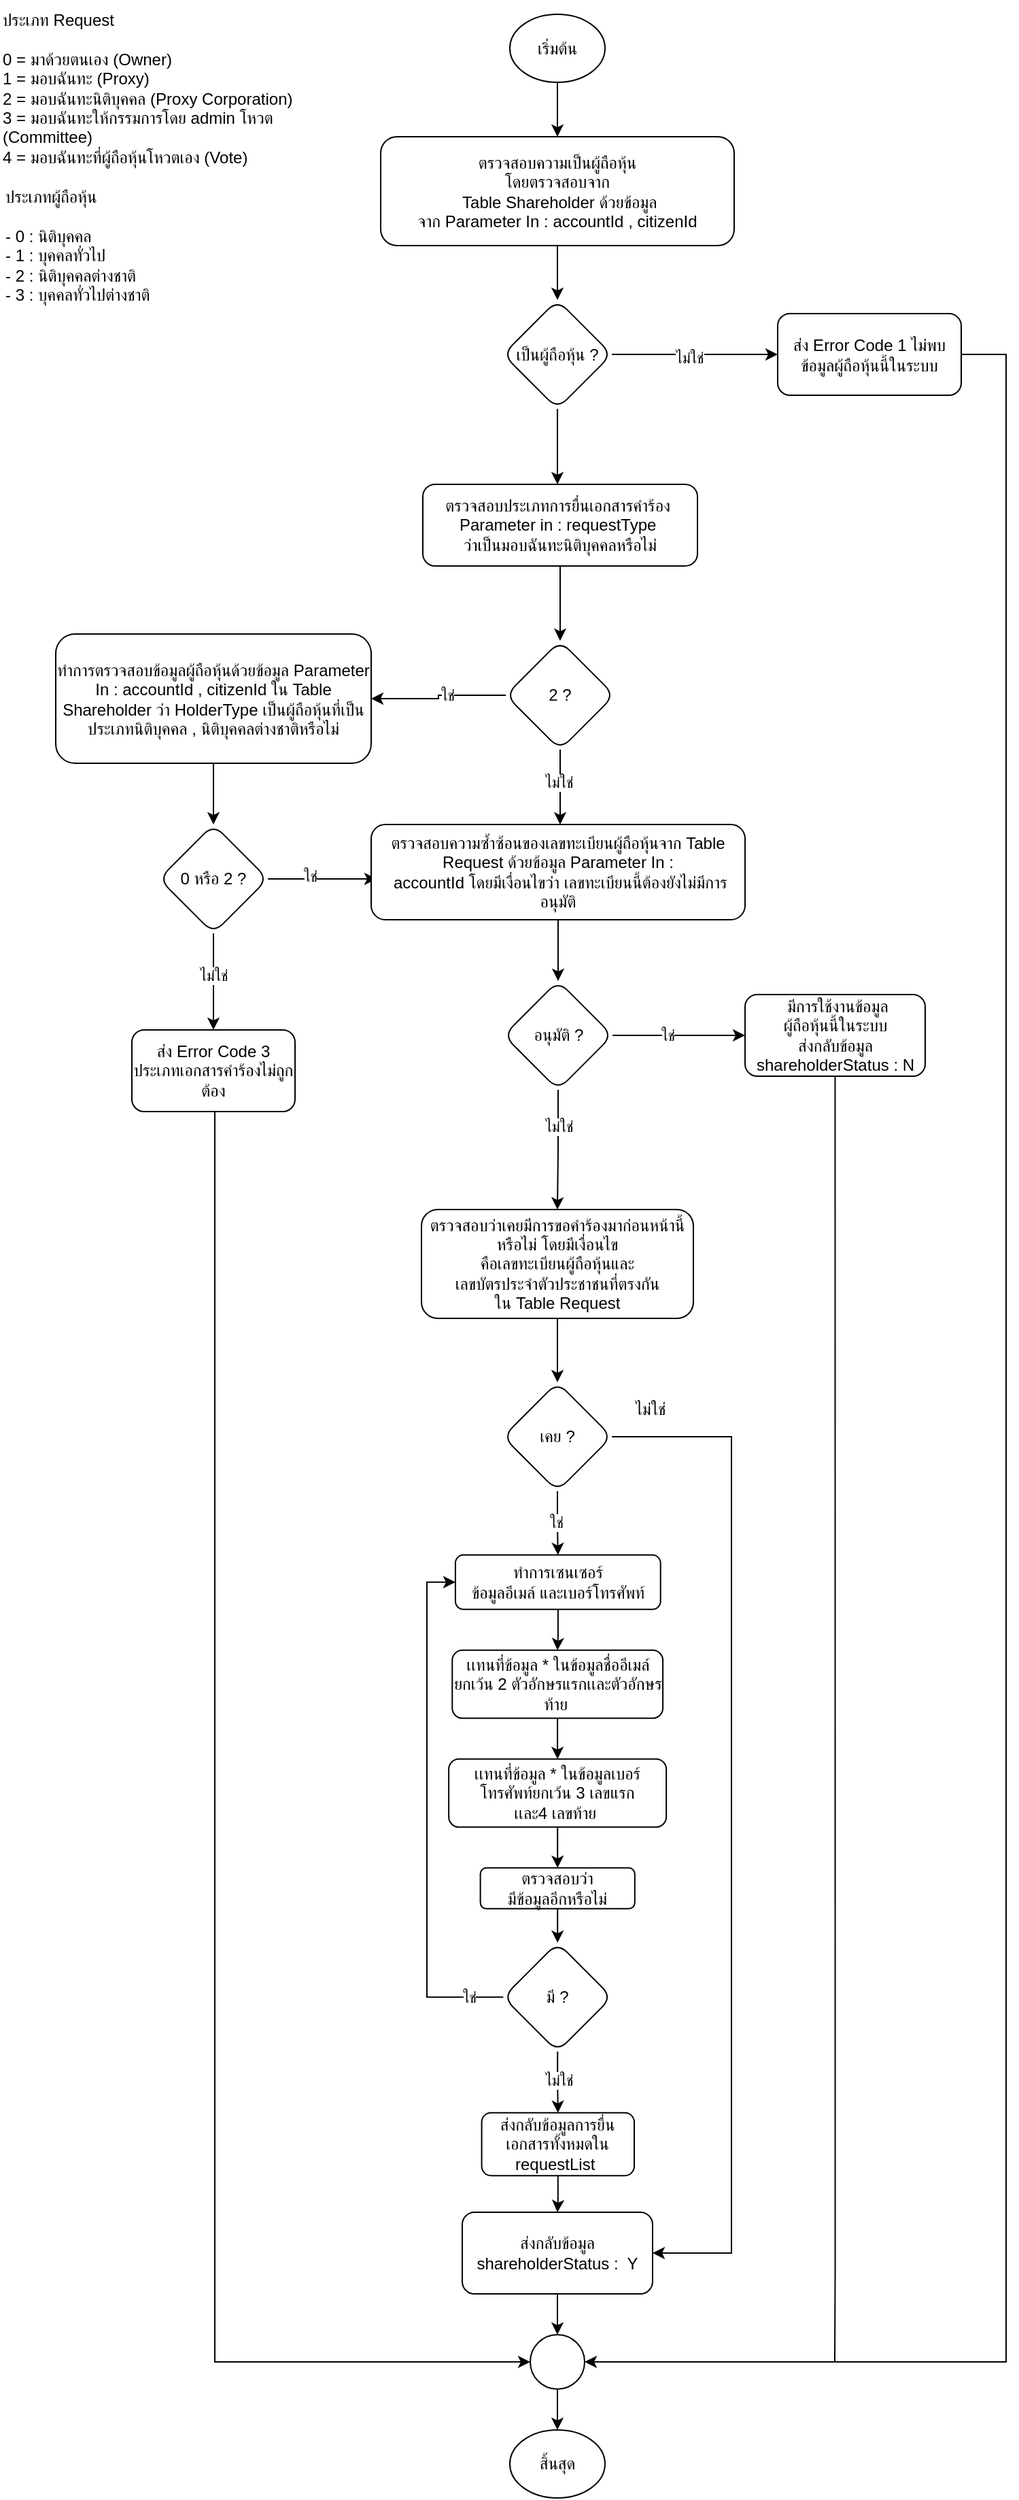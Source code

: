 <mxfile version="20.3.7" type="github">
  <diagram id="r1KlR5gyU6nK87SkoTvP" name="หน้า-1">
    <mxGraphModel dx="-2125" dy="633" grid="1" gridSize="10" guides="1" tooltips="1" connect="1" arrows="1" fold="1" page="1" pageScale="1" pageWidth="827" pageHeight="1169" math="0" shadow="0">
      <root>
        <mxCell id="0" />
        <mxCell id="1" parent="0" />
        <mxCell id="0vgLoU7KYHpGFXRAv0XJ-94" value="เริ่มต้น" style="ellipse;whiteSpace=wrap;html=1;" vertex="1" parent="1">
          <mxGeometry x="3727" y="54.5" width="70" height="50" as="geometry" />
        </mxCell>
        <mxCell id="0vgLoU7KYHpGFXRAv0XJ-95" value="ตรวจสอบความเป็นผู้ถือหุ้น &lt;br&gt;โดยตรวจสอบจาก&lt;br&gt;&amp;nbsp;Table Shareholder ด้วยข้อมูล&lt;br&gt;จาก Parameter In : accountId , citizenId" style="whiteSpace=wrap;html=1;rounded=1;" vertex="1" parent="1">
          <mxGeometry x="3632" y="144.5" width="260" height="80" as="geometry" />
        </mxCell>
        <mxCell id="0vgLoU7KYHpGFXRAv0XJ-96" value="" style="edgeStyle=orthogonalEdgeStyle;rounded=0;orthogonalLoop=1;jettySize=auto;html=1;" edge="1" parent="1" source="0vgLoU7KYHpGFXRAv0XJ-94" target="0vgLoU7KYHpGFXRAv0XJ-95">
          <mxGeometry relative="1" as="geometry">
            <mxPoint x="3429.25" y="164.5" as="targetPoint" />
          </mxGeometry>
        </mxCell>
        <mxCell id="0vgLoU7KYHpGFXRAv0XJ-97" value="" style="edgeStyle=orthogonalEdgeStyle;rounded=0;orthogonalLoop=1;jettySize=auto;html=1;" edge="1" parent="1" source="0vgLoU7KYHpGFXRAv0XJ-95" target="0vgLoU7KYHpGFXRAv0XJ-100">
          <mxGeometry relative="1" as="geometry" />
        </mxCell>
        <mxCell id="0vgLoU7KYHpGFXRAv0XJ-98" value="ประเภท Request &lt;br&gt;&lt;br&gt;0 = มาด้วยตนเอง (Owner)&lt;br&gt;1 = มอบฉันทะ (Proxy)&lt;br&gt;2 = มอบฉันทะนิติบุคคล (Proxy Corporation)&lt;br&gt;3 = มอบฉันทะให้กรรมการโดย admin โหวต (Committee)&lt;br&gt;4 = มอบฉันทะที่ผู้ถือหุ้นโหวตเอง (Vote)" style="text;whiteSpace=wrap;html=1;" vertex="1" parent="1">
          <mxGeometry x="3352" y="44.5" width="260" height="110" as="geometry" />
        </mxCell>
        <mxCell id="0vgLoU7KYHpGFXRAv0XJ-99" value="ประเภทผู้ถือหุ้น&lt;br&gt;&lt;br&gt;- 0 : นิติบุคคล&lt;br&gt;- 1 : บุคคลทั่วไป&lt;br&gt;- 2 : นิติบุคคลต่างชาติ&lt;br&gt;- 3 : บุคคลทั่วไปต่างชาติ" style="text;whiteSpace=wrap;html=1;" vertex="1" parent="1">
          <mxGeometry x="3354" y="174.5" width="160" height="100" as="geometry" />
        </mxCell>
        <mxCell id="0vgLoU7KYHpGFXRAv0XJ-148" style="edgeStyle=orthogonalEdgeStyle;rounded=0;orthogonalLoop=1;jettySize=auto;html=1;endArrow=classic;endFill=1;" edge="1" parent="1" source="0vgLoU7KYHpGFXRAv0XJ-100">
          <mxGeometry relative="1" as="geometry">
            <mxPoint x="3762" y="400" as="targetPoint" />
          </mxGeometry>
        </mxCell>
        <mxCell id="0vgLoU7KYHpGFXRAv0XJ-100" value="เป็นผู้ถือหุ้น ?" style="rhombus;whiteSpace=wrap;html=1;rounded=1;" vertex="1" parent="1">
          <mxGeometry x="3722" y="264.5" width="80" height="80" as="geometry" />
        </mxCell>
        <mxCell id="0vgLoU7KYHpGFXRAv0XJ-102" value="ส่ง Error Code 1 ไม่พบข้อมูลผู้ถือหุ้นนี้ในระบบ" style="whiteSpace=wrap;html=1;rounded=1;" vertex="1" parent="1">
          <mxGeometry x="3924" y="274.5" width="135" height="60" as="geometry" />
        </mxCell>
        <mxCell id="0vgLoU7KYHpGFXRAv0XJ-103" value="" style="edgeStyle=orthogonalEdgeStyle;rounded=0;orthogonalLoop=1;jettySize=auto;html=1;" edge="1" parent="1" source="0vgLoU7KYHpGFXRAv0XJ-100" target="0vgLoU7KYHpGFXRAv0XJ-102">
          <mxGeometry relative="1" as="geometry" />
        </mxCell>
        <mxCell id="0vgLoU7KYHpGFXRAv0XJ-104" value="ไม่ใช่" style="edgeLabel;html=1;align=center;verticalAlign=middle;resizable=0;points=[];" vertex="1" connectable="0" parent="0vgLoU7KYHpGFXRAv0XJ-103">
          <mxGeometry x="-0.075" y="-2" relative="1" as="geometry">
            <mxPoint as="offset" />
          </mxGeometry>
        </mxCell>
        <mxCell id="0vgLoU7KYHpGFXRAv0XJ-114" value="" style="group" vertex="1" connectable="0" parent="1">
          <mxGeometry x="3663" y="400" width="202" height="60" as="geometry" />
        </mxCell>
        <mxCell id="0vgLoU7KYHpGFXRAv0XJ-115" value="ตรวจสอบประเภทการยื่นเอกสารคำร้อง&amp;nbsp;&lt;br&gt;Parameter in : requestType&amp;nbsp;&lt;br&gt;ว่าเป็นมอบฉันทะนิติบุคคลหรือไม่" style="whiteSpace=wrap;html=1;rounded=1;" vertex="1" parent="0vgLoU7KYHpGFXRAv0XJ-114">
          <mxGeometry width="202" height="60" as="geometry" />
        </mxCell>
        <mxCell id="0vgLoU7KYHpGFXRAv0XJ-116" value="" style="edgeStyle=orthogonalEdgeStyle;rounded=0;orthogonalLoop=1;jettySize=auto;html=1;" edge="1" parent="1" source="0vgLoU7KYHpGFXRAv0XJ-115" target="0vgLoU7KYHpGFXRAv0XJ-125">
          <mxGeometry relative="1" as="geometry" />
        </mxCell>
        <mxCell id="0vgLoU7KYHpGFXRAv0XJ-101" style="edgeStyle=orthogonalEdgeStyle;rounded=0;orthogonalLoop=1;jettySize=auto;html=1;entryX=1;entryY=0.5;entryDx=0;entryDy=0;" edge="1" parent="1" source="0vgLoU7KYHpGFXRAv0XJ-102" target="0vgLoU7KYHpGFXRAv0XJ-118">
          <mxGeometry relative="1" as="geometry">
            <mxPoint x="3882" y="1674.5" as="targetPoint" />
            <Array as="points">
              <mxPoint x="4092" y="305" />
              <mxPoint x="4092" y="1780" />
            </Array>
          </mxGeometry>
        </mxCell>
        <mxCell id="0vgLoU7KYHpGFXRAv0XJ-121" style="edgeStyle=orthogonalEdgeStyle;rounded=0;orthogonalLoop=1;jettySize=auto;html=1;endArrow=none;endFill=0;exitX=0.5;exitY=1;exitDx=0;exitDy=0;" edge="1" parent="1" source="0vgLoU7KYHpGFXRAv0XJ-168">
          <mxGeometry relative="1" as="geometry">
            <mxPoint x="3970" y="1780" as="targetPoint" />
            <Array as="points">
              <mxPoint x="3966" y="1710" />
              <mxPoint x="3966" y="1780" />
            </Array>
            <mxPoint x="3966" y="589.5" as="sourcePoint" />
          </mxGeometry>
        </mxCell>
        <mxCell id="0vgLoU7KYHpGFXRAv0XJ-125" value="2 ?" style="rhombus;whiteSpace=wrap;html=1;rounded=1;" vertex="1" parent="1">
          <mxGeometry x="3724" y="515" width="80" height="80" as="geometry" />
        </mxCell>
        <mxCell id="0vgLoU7KYHpGFXRAv0XJ-126" value="ทำการตรวจสอบข้อมูลผู้ถือหุ้นด้วยข้อมูล Parameter In : accountId , citizenId ใน Table Shareholder ว่า HolderType เป็นผู้ถือหุ้นที่เป็นประเภทนิติบุคคล , นิติบุคคลต่างชาติหรือไม่" style="whiteSpace=wrap;html=1;rounded=1;" vertex="1" parent="1">
          <mxGeometry x="3393" y="510" width="232" height="95" as="geometry" />
        </mxCell>
        <mxCell id="0vgLoU7KYHpGFXRAv0XJ-127" value="" style="edgeStyle=orthogonalEdgeStyle;rounded=0;orthogonalLoop=1;jettySize=auto;html=1;" edge="1" parent="1" source="0vgLoU7KYHpGFXRAv0XJ-125" target="0vgLoU7KYHpGFXRAv0XJ-126">
          <mxGeometry relative="1" as="geometry" />
        </mxCell>
        <mxCell id="0vgLoU7KYHpGFXRAv0XJ-128" value="ใช่" style="edgeLabel;html=1;align=center;verticalAlign=middle;resizable=0;points=[];" vertex="1" connectable="0" parent="0vgLoU7KYHpGFXRAv0XJ-127">
          <mxGeometry x="-0.156" y="3" relative="1" as="geometry">
            <mxPoint y="-3" as="offset" />
          </mxGeometry>
        </mxCell>
        <mxCell id="0vgLoU7KYHpGFXRAv0XJ-129" value="0 หรือ 2 ?" style="rhombus;whiteSpace=wrap;html=1;rounded=1;" vertex="1" parent="1">
          <mxGeometry x="3469" y="650" width="80" height="80" as="geometry" />
        </mxCell>
        <mxCell id="0vgLoU7KYHpGFXRAv0XJ-130" value="" style="edgeStyle=orthogonalEdgeStyle;rounded=0;orthogonalLoop=1;jettySize=auto;html=1;" edge="1" parent="1" source="0vgLoU7KYHpGFXRAv0XJ-126" target="0vgLoU7KYHpGFXRAv0XJ-129">
          <mxGeometry relative="1" as="geometry" />
        </mxCell>
        <mxCell id="0vgLoU7KYHpGFXRAv0XJ-131" value="ส่ง Error Code 3 ประเภทเอกสารคำร้องไม่ถูกต้อง" style="whiteSpace=wrap;html=1;rounded=1;" vertex="1" parent="1">
          <mxGeometry x="3449" y="801" width="120" height="60" as="geometry" />
        </mxCell>
        <mxCell id="0vgLoU7KYHpGFXRAv0XJ-132" value="" style="edgeStyle=orthogonalEdgeStyle;rounded=0;orthogonalLoop=1;jettySize=auto;html=1;" edge="1" parent="1" source="0vgLoU7KYHpGFXRAv0XJ-129" target="0vgLoU7KYHpGFXRAv0XJ-131">
          <mxGeometry relative="1" as="geometry" />
        </mxCell>
        <mxCell id="0vgLoU7KYHpGFXRAv0XJ-133" value="ไม่ใช่" style="edgeLabel;html=1;align=center;verticalAlign=middle;resizable=0;points=[];" vertex="1" connectable="0" parent="0vgLoU7KYHpGFXRAv0XJ-132">
          <mxGeometry x="-0.134" relative="1" as="geometry">
            <mxPoint as="offset" />
          </mxGeometry>
        </mxCell>
        <mxCell id="0vgLoU7KYHpGFXRAv0XJ-134" value="" style="edgeStyle=orthogonalEdgeStyle;rounded=0;orthogonalLoop=1;jettySize=auto;html=1;entryX=0;entryY=0.5;entryDx=0;entryDy=0;" edge="1" parent="1" source="0vgLoU7KYHpGFXRAv0XJ-129">
          <mxGeometry relative="1" as="geometry">
            <mxPoint x="3629" y="690" as="targetPoint" />
            <Array as="points" />
          </mxGeometry>
        </mxCell>
        <mxCell id="0vgLoU7KYHpGFXRAv0XJ-135" value="ใช่" style="edgeLabel;html=1;align=center;verticalAlign=middle;resizable=0;points=[];" vertex="1" connectable="0" parent="0vgLoU7KYHpGFXRAv0XJ-134">
          <mxGeometry x="-0.224" y="2" relative="1" as="geometry">
            <mxPoint as="offset" />
          </mxGeometry>
        </mxCell>
        <mxCell id="0vgLoU7KYHpGFXRAv0XJ-123" value="" style="edgeStyle=orthogonalEdgeStyle;rounded=0;orthogonalLoop=1;jettySize=auto;html=1;entryX=0.5;entryY=0;entryDx=0;entryDy=0;" edge="1" parent="1" source="0vgLoU7KYHpGFXRAv0XJ-125">
          <mxGeometry relative="1" as="geometry">
            <mxPoint x="3764" y="650" as="targetPoint" />
          </mxGeometry>
        </mxCell>
        <mxCell id="0vgLoU7KYHpGFXRAv0XJ-124" value="ไม่ใช่" style="edgeLabel;html=1;align=center;verticalAlign=middle;resizable=0;points=[];" vertex="1" connectable="0" parent="0vgLoU7KYHpGFXRAv0XJ-123">
          <mxGeometry x="-0.155" y="-1" relative="1" as="geometry">
            <mxPoint as="offset" />
          </mxGeometry>
        </mxCell>
        <mxCell id="0vgLoU7KYHpGFXRAv0XJ-118" value="" style="ellipse;whiteSpace=wrap;html=1;rounded=1;" vertex="1" parent="1">
          <mxGeometry x="3742" y="1760" width="40" height="40" as="geometry" />
        </mxCell>
        <mxCell id="0vgLoU7KYHpGFXRAv0XJ-119" value="สิ้นสุด" style="ellipse;whiteSpace=wrap;html=1;" vertex="1" parent="1">
          <mxGeometry x="3727" y="1830" width="70" height="50" as="geometry" />
        </mxCell>
        <mxCell id="0vgLoU7KYHpGFXRAv0XJ-120" style="edgeStyle=orthogonalEdgeStyle;rounded=0;orthogonalLoop=1;jettySize=auto;html=1;entryX=0;entryY=0.5;entryDx=0;entryDy=0;" edge="1" parent="1" source="0vgLoU7KYHpGFXRAv0XJ-131" target="0vgLoU7KYHpGFXRAv0XJ-118">
          <mxGeometry relative="1" as="geometry">
            <mxPoint x="3449" y="1056.5" as="sourcePoint" />
            <mxPoint x="3481" y="1757.559" as="targetPoint" />
            <Array as="points">
              <mxPoint x="3510" y="1780" />
            </Array>
          </mxGeometry>
        </mxCell>
        <mxCell id="0vgLoU7KYHpGFXRAv0XJ-117" value="" style="edgeStyle=orthogonalEdgeStyle;rounded=0;orthogonalLoop=1;jettySize=auto;html=1;endArrow=classic;endFill=1;" edge="1" parent="1" source="0vgLoU7KYHpGFXRAv0XJ-118" target="0vgLoU7KYHpGFXRAv0XJ-119">
          <mxGeometry relative="1" as="geometry" />
        </mxCell>
        <mxCell id="0vgLoU7KYHpGFXRAv0XJ-138" value="ตรวจสอบว่าเคยมีการขอคำร้องมาก่อนหน้านี้หรือไม่ โดยมีเงื่อนไข&lt;br&gt;คือเลขทะเบียนผู้ถือหุ้นและ&lt;br&gt;เลขบัตรประจำตัวประชาชนที่ตรงกัน&lt;br&gt;ใน Table Request" style="whiteSpace=wrap;html=1;rounded=1;" vertex="1" parent="1">
          <mxGeometry x="3662" y="933" width="200" height="80" as="geometry" />
        </mxCell>
        <mxCell id="0vgLoU7KYHpGFXRAv0XJ-184" value="" style="edgeStyle=orthogonalEdgeStyle;rounded=0;orthogonalLoop=1;jettySize=auto;html=1;endArrow=classic;endFill=1;entryX=0.5;entryY=0;entryDx=0;entryDy=0;" edge="1" parent="1" source="0vgLoU7KYHpGFXRAv0XJ-141" target="0vgLoU7KYHpGFXRAv0XJ-170">
          <mxGeometry relative="1" as="geometry">
            <mxPoint x="3762" y="1180" as="targetPoint" />
          </mxGeometry>
        </mxCell>
        <mxCell id="0vgLoU7KYHpGFXRAv0XJ-186" value="ใช่" style="edgeLabel;html=1;align=center;verticalAlign=middle;resizable=0;points=[];" vertex="1" connectable="0" parent="0vgLoU7KYHpGFXRAv0XJ-184">
          <mxGeometry x="-0.052" y="-1" relative="1" as="geometry">
            <mxPoint as="offset" />
          </mxGeometry>
        </mxCell>
        <mxCell id="0vgLoU7KYHpGFXRAv0XJ-192" style="edgeStyle=orthogonalEdgeStyle;rounded=0;orthogonalLoop=1;jettySize=auto;html=1;entryX=1;entryY=0.5;entryDx=0;entryDy=0;endArrow=classic;endFill=1;" edge="1" parent="1" source="0vgLoU7KYHpGFXRAv0XJ-141" target="0vgLoU7KYHpGFXRAv0XJ-189">
          <mxGeometry relative="1" as="geometry">
            <Array as="points">
              <mxPoint x="3890" y="1100" />
              <mxPoint x="3890" y="1700" />
            </Array>
          </mxGeometry>
        </mxCell>
        <mxCell id="0vgLoU7KYHpGFXRAv0XJ-141" value="เคย ?" style="rhombus;whiteSpace=wrap;html=1;rounded=1;" vertex="1" parent="1">
          <mxGeometry x="3722" y="1060" width="80" height="80" as="geometry" />
        </mxCell>
        <mxCell id="0vgLoU7KYHpGFXRAv0XJ-142" value="" style="edgeStyle=orthogonalEdgeStyle;rounded=0;orthogonalLoop=1;jettySize=auto;html=1;" edge="1" parent="1" source="0vgLoU7KYHpGFXRAv0XJ-138" target="0vgLoU7KYHpGFXRAv0XJ-141">
          <mxGeometry relative="1" as="geometry" />
        </mxCell>
        <mxCell id="0vgLoU7KYHpGFXRAv0XJ-161" value="ตรวจสอบความซ้ำซ้อนของเลขทะเบียนผู้ถือหุ้นจาก Table Request ด้วยข้อมูล Parameter In :&lt;br&gt;&amp;nbsp;accountId โดยมีเงื่อนไขว่า เลขทะเบียนนี้ต้องยังไม่มีการอนุมัติ" style="rounded=1;whiteSpace=wrap;html=1;" vertex="1" parent="1">
          <mxGeometry x="3625" y="650" width="275" height="70" as="geometry" />
        </mxCell>
        <mxCell id="0vgLoU7KYHpGFXRAv0XJ-162" value="" style="edgeStyle=orthogonalEdgeStyle;rounded=0;orthogonalLoop=1;jettySize=auto;html=1;" edge="1" parent="1" source="0vgLoU7KYHpGFXRAv0XJ-164">
          <mxGeometry relative="1" as="geometry">
            <mxPoint x="3900" y="805" as="targetPoint" />
          </mxGeometry>
        </mxCell>
        <mxCell id="0vgLoU7KYHpGFXRAv0XJ-163" value="ใช่" style="edgeLabel;html=1;align=center;verticalAlign=middle;resizable=0;points=[];" vertex="1" connectable="0" parent="0vgLoU7KYHpGFXRAv0XJ-162">
          <mxGeometry x="-0.153" relative="1" as="geometry">
            <mxPoint x="-1" as="offset" />
          </mxGeometry>
        </mxCell>
        <mxCell id="0vgLoU7KYHpGFXRAv0XJ-164" value="อนุมัติ ?" style="rhombus;whiteSpace=wrap;html=1;rounded=1;" vertex="1" parent="1">
          <mxGeometry x="3722.5" y="765" width="80" height="80" as="geometry" />
        </mxCell>
        <mxCell id="0vgLoU7KYHpGFXRAv0XJ-165" value="" style="edgeStyle=orthogonalEdgeStyle;rounded=0;orthogonalLoop=1;jettySize=auto;html=1;" edge="1" parent="1" source="0vgLoU7KYHpGFXRAv0XJ-161" target="0vgLoU7KYHpGFXRAv0XJ-164">
          <mxGeometry relative="1" as="geometry" />
        </mxCell>
        <mxCell id="0vgLoU7KYHpGFXRAv0XJ-166" value="" style="edgeStyle=orthogonalEdgeStyle;rounded=0;orthogonalLoop=1;jettySize=auto;html=1;" edge="1" parent="1" source="0vgLoU7KYHpGFXRAv0XJ-164" target="0vgLoU7KYHpGFXRAv0XJ-138">
          <mxGeometry relative="1" as="geometry">
            <mxPoint x="3762.5" y="890" as="targetPoint" />
          </mxGeometry>
        </mxCell>
        <mxCell id="0vgLoU7KYHpGFXRAv0XJ-167" value="ไม่ใช่" style="edgeLabel;html=1;align=center;verticalAlign=middle;resizable=0;points=[];" vertex="1" connectable="0" parent="0vgLoU7KYHpGFXRAv0XJ-166">
          <mxGeometry x="-0.464" y="-1" relative="1" as="geometry">
            <mxPoint x="1" y="3" as="offset" />
          </mxGeometry>
        </mxCell>
        <mxCell id="0vgLoU7KYHpGFXRAv0XJ-168" value="&amp;nbsp;มีการใช้งานข้อมูล&lt;br&gt;ผู้ถือหุ้นนี้ในระบบ&lt;br&gt;ส่งกลับข้อมูล&lt;br&gt;shareholderStatus : N" style="whiteSpace=wrap;html=1;rounded=1;" vertex="1" parent="1">
          <mxGeometry x="3900" y="775" width="132.5" height="60" as="geometry" />
        </mxCell>
        <mxCell id="0vgLoU7KYHpGFXRAv0XJ-190" value="" style="edgeStyle=orthogonalEdgeStyle;rounded=0;orthogonalLoop=1;jettySize=auto;html=1;endArrow=classic;endFill=1;" edge="1" parent="1" source="0vgLoU7KYHpGFXRAv0XJ-189">
          <mxGeometry relative="1" as="geometry">
            <mxPoint x="3762" y="1760" as="targetPoint" />
          </mxGeometry>
        </mxCell>
        <mxCell id="0vgLoU7KYHpGFXRAv0XJ-189" value="ส่งกลับข้อมูล&lt;br&gt;shareholderStatus :&amp;nbsp; Y" style="whiteSpace=wrap;html=1;rounded=1;" vertex="1" parent="1">
          <mxGeometry x="3692" y="1670" width="140" height="60" as="geometry" />
        </mxCell>
        <mxCell id="0vgLoU7KYHpGFXRAv0XJ-191" style="edgeStyle=orthogonalEdgeStyle;rounded=0;orthogonalLoop=1;jettySize=auto;html=1;entryX=0.5;entryY=0;entryDx=0;entryDy=0;endArrow=classic;endFill=1;" edge="1" parent="1" source="0vgLoU7KYHpGFXRAv0XJ-173" target="0vgLoU7KYHpGFXRAv0XJ-189">
          <mxGeometry relative="1" as="geometry" />
        </mxCell>
        <mxCell id="0vgLoU7KYHpGFXRAv0XJ-170" value="ทำการเซนเซอร์&lt;br&gt;ข้อมูลอีเมล์ และเบอร์โทรศัพท์" style="whiteSpace=wrap;html=1;rounded=1;" vertex="1" parent="1">
          <mxGeometry x="3686.96" y="1186.92" width="150.89" height="40" as="geometry" />
        </mxCell>
        <mxCell id="0vgLoU7KYHpGFXRAv0XJ-171" style="edgeStyle=orthogonalEdgeStyle;rounded=0;orthogonalLoop=1;jettySize=auto;html=1;entryX=0;entryY=0.5;entryDx=0;entryDy=0;" edge="1" parent="1" source="0vgLoU7KYHpGFXRAv0XJ-177" target="0vgLoU7KYHpGFXRAv0XJ-170">
          <mxGeometry relative="1" as="geometry">
            <Array as="points">
              <mxPoint x="3666" y="1511.92" />
              <mxPoint x="3666" y="1206.92" />
            </Array>
          </mxGeometry>
        </mxCell>
        <mxCell id="0vgLoU7KYHpGFXRAv0XJ-172" value="ใช่" style="edgeLabel;html=1;align=center;verticalAlign=middle;resizable=0;points=[];" vertex="1" connectable="0" parent="0vgLoU7KYHpGFXRAv0XJ-171">
          <mxGeometry x="-0.773" y="-3" relative="1" as="geometry">
            <mxPoint x="18" y="3" as="offset" />
          </mxGeometry>
        </mxCell>
        <mxCell id="0vgLoU7KYHpGFXRAv0XJ-173" value="ส่งกลับข้อมูลการยื่นเอกสารทั้งหมดใน requestList&amp;nbsp;" style="whiteSpace=wrap;html=1;rounded=1;" vertex="1" parent="1">
          <mxGeometry x="3706.292" y="1596.917" width="112.227" height="46.154" as="geometry" />
        </mxCell>
        <mxCell id="0vgLoU7KYHpGFXRAv0XJ-174" value="ตรวจสอบว่า&lt;br&gt;มีข้อมูลอีกหรือไม่" style="whiteSpace=wrap;html=1;rounded=1;" vertex="1" parent="1">
          <mxGeometry x="3705.32" y="1416.92" width="113.59" height="30" as="geometry" />
        </mxCell>
        <mxCell id="0vgLoU7KYHpGFXRAv0XJ-175" value="" style="edgeStyle=orthogonalEdgeStyle;rounded=0;orthogonalLoop=1;jettySize=auto;html=1;" edge="1" parent="1" source="0vgLoU7KYHpGFXRAv0XJ-177" target="0vgLoU7KYHpGFXRAv0XJ-173">
          <mxGeometry relative="1" as="geometry" />
        </mxCell>
        <mxCell id="0vgLoU7KYHpGFXRAv0XJ-176" value="ไม่ใช่" style="edgeLabel;html=1;align=center;verticalAlign=middle;resizable=0;points=[];" vertex="1" connectable="0" parent="0vgLoU7KYHpGFXRAv0XJ-175">
          <mxGeometry x="-0.104" y="1" relative="1" as="geometry">
            <mxPoint as="offset" />
          </mxGeometry>
        </mxCell>
        <mxCell id="0vgLoU7KYHpGFXRAv0XJ-177" value="มี ?" style="rhombus;whiteSpace=wrap;html=1;rounded=1;" vertex="1" parent="1">
          <mxGeometry x="3722.115" y="1471.92" width="80" height="80" as="geometry" />
        </mxCell>
        <mxCell id="0vgLoU7KYHpGFXRAv0XJ-178" value="" style="edgeStyle=orthogonalEdgeStyle;rounded=0;orthogonalLoop=1;jettySize=auto;html=1;" edge="1" parent="1" source="0vgLoU7KYHpGFXRAv0XJ-174" target="0vgLoU7KYHpGFXRAv0XJ-177">
          <mxGeometry relative="1" as="geometry" />
        </mxCell>
        <mxCell id="0vgLoU7KYHpGFXRAv0XJ-180" value="เเทนที่ข้อมูล * ในข้อมูลชื่ออีเมล์ยกเว้น 2 ตัวอักษรแรกเเละตัวอักษรท้าย&amp;nbsp;" style="whiteSpace=wrap;html=1;rounded=1;" vertex="1" parent="1">
          <mxGeometry x="3684.64" y="1256.92" width="154.91" height="50" as="geometry" />
        </mxCell>
        <mxCell id="0vgLoU7KYHpGFXRAv0XJ-169" value="" style="edgeStyle=orthogonalEdgeStyle;rounded=0;orthogonalLoop=1;jettySize=auto;html=1;" edge="1" parent="1" source="0vgLoU7KYHpGFXRAv0XJ-170" target="0vgLoU7KYHpGFXRAv0XJ-180">
          <mxGeometry relative="1" as="geometry" />
        </mxCell>
        <mxCell id="0vgLoU7KYHpGFXRAv0XJ-181" style="edgeStyle=orthogonalEdgeStyle;rounded=0;orthogonalLoop=1;jettySize=auto;html=1;entryX=0.5;entryY=0;entryDx=0;entryDy=0;" edge="1" parent="1" source="0vgLoU7KYHpGFXRAv0XJ-182" target="0vgLoU7KYHpGFXRAv0XJ-174">
          <mxGeometry relative="1" as="geometry" />
        </mxCell>
        <mxCell id="0vgLoU7KYHpGFXRAv0XJ-182" value="เเทนที่ข้อมูล * ในข้อมูลเบอร์โทรศัพท์ยกเว้น 3&amp;nbsp;เลขแรก&lt;br&gt;เเละ4 เลขท้าย&amp;nbsp;" style="whiteSpace=wrap;html=1;rounded=1;" vertex="1" parent="1">
          <mxGeometry x="3682.08" y="1336.92" width="160" height="50" as="geometry" />
        </mxCell>
        <mxCell id="0vgLoU7KYHpGFXRAv0XJ-179" value="" style="edgeStyle=orthogonalEdgeStyle;rounded=0;orthogonalLoop=1;jettySize=auto;html=1;" edge="1" parent="1" source="0vgLoU7KYHpGFXRAv0XJ-180" target="0vgLoU7KYHpGFXRAv0XJ-182">
          <mxGeometry relative="1" as="geometry" />
        </mxCell>
        <mxCell id="0vgLoU7KYHpGFXRAv0XJ-193" value="ไม่ใช่" style="text;html=1;align=center;verticalAlign=middle;resizable=0;points=[];autosize=1;strokeColor=none;fillColor=none;" vertex="1" parent="1">
          <mxGeometry x="3805" y="1065" width="50" height="30" as="geometry" />
        </mxCell>
      </root>
    </mxGraphModel>
  </diagram>
</mxfile>
